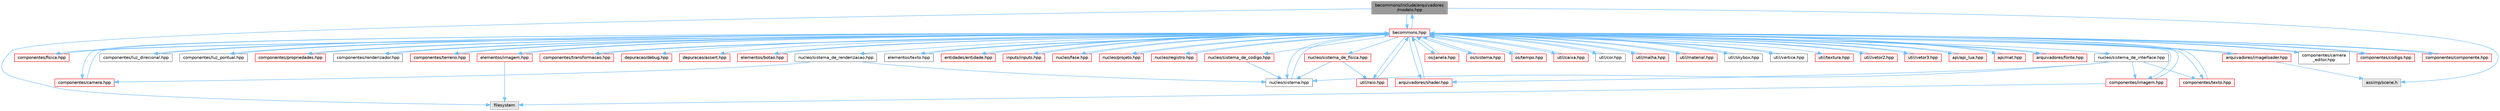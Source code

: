digraph "becommons/include/arquivadores/modelo.hpp"
{
 // LATEX_PDF_SIZE
  bgcolor="transparent";
  edge [fontname=Helvetica,fontsize=10,labelfontname=Helvetica,labelfontsize=10];
  node [fontname=Helvetica,fontsize=10,shape=box,height=0.2,width=0.4];
  Node1 [id="Node000001",label="becommons/include/arquivadores\l/modelo.hpp",height=0.2,width=0.4,color="gray40", fillcolor="grey60", style="filled", fontcolor="black",tooltip="Carrega um modelo usando a biblioteca assimp com base em um diretório."];
  Node1 -> Node2 [id="edge1_Node000001_Node000002",color="steelblue1",style="solid",tooltip=" "];
  Node2 [id="Node000002",label="assimp/scene.h",height=0.2,width=0.4,color="grey60", fillcolor="#E0E0E0", style="filled",tooltip=" "];
  Node1 -> Node3 [id="edge2_Node000001_Node000003",color="steelblue1",style="solid",tooltip=" "];
  Node3 [id="Node000003",label="filesystem",height=0.2,width=0.4,color="grey60", fillcolor="#E0E0E0", style="filled",tooltip=" "];
  Node1 -> Node4 [id="edge3_Node000001_Node000004",color="steelblue1",style="solid",tooltip=" "];
  Node4 [id="Node000004",label="becommons.hpp",height=0.2,width=0.4,color="red", fillcolor="#FFF0F0", style="filled",URL="$becommons_8hpp.html",tooltip=" "];
  Node4 -> Node5 [id="edge4_Node000004_Node000005",color="steelblue1",style="solid",tooltip=" "];
  Node5 [id="Node000005",label="api/api_lua.hpp",height=0.2,width=0.4,color="red", fillcolor="#FFF0F0", style="filled",URL="$api__lua_8hpp.html",tooltip="Gerencia a configuração do luabridge para api lua."];
  Node5 -> Node4 [id="edge5_Node000005_Node000004",color="steelblue1",style="solid",tooltip=" "];
  Node4 -> Node10 [id="edge6_Node000004_Node000010",color="steelblue1",style="solid",tooltip=" "];
  Node10 [id="Node000010",label="api/mat.hpp",height=0.2,width=0.4,color="red", fillcolor="#FFF0F0", style="filled",URL="$mat_8hpp.html",tooltip="Gerencia funçoes matemáticas."];
  Node10 -> Node4 [id="edge7_Node000010_Node000004",color="steelblue1",style="solid",tooltip=" "];
  Node4 -> Node13 [id="edge8_Node000004_Node000013",color="steelblue1",style="solid",tooltip=" "];
  Node13 [id="Node000013",label="arquivadores/fonte.hpp",height=0.2,width=0.4,color="red", fillcolor="#FFF0F0", style="filled",URL="$fonte_8hpp.html",tooltip="Define estruturas básicas para renderização de textos."];
  Node13 -> Node4 [id="edge9_Node000013_Node000004",color="steelblue1",style="solid",tooltip=" "];
  Node4 -> Node18 [id="edge10_Node000004_Node000018",color="steelblue1",style="solid",tooltip=" "];
  Node18 [id="Node000018",label="arquivadores/imageloader.hpp",height=0.2,width=0.4,color="red", fillcolor="#FFF0F0", style="filled",URL="$imageloader_8hpp.html",tooltip="Gerencia as imagems/texturas carregadas na engine."];
  Node18 -> Node2 [id="edge11_Node000018_Node000002",color="steelblue1",style="solid",tooltip=" "];
  Node18 -> Node4 [id="edge12_Node000018_Node000004",color="steelblue1",style="solid",tooltip=" "];
  Node4 -> Node1 [id="edge13_Node000004_Node000001",color="steelblue1",style="solid",tooltip=" "];
  Node4 -> Node23 [id="edge14_Node000004_Node000023",color="steelblue1",style="solid",tooltip=" "];
  Node23 [id="Node000023",label="arquivadores/shader.hpp",height=0.2,width=0.4,color="red", fillcolor="#FFF0F0", style="filled",URL="$shader_8hpp.html",tooltip="Gerencia os shaders GLSL."];
  Node23 -> Node4 [id="edge15_Node000023_Node000004",color="steelblue1",style="solid",tooltip=" "];
  Node4 -> Node29 [id="edge16_Node000004_Node000029",color="steelblue1",style="solid",tooltip=" "];
  Node29 [id="Node000029",label="componentes/camera.hpp",height=0.2,width=0.4,color="red", fillcolor="#FFF0F0", style="filled",URL="$camera_8hpp.html",tooltip="Estrutura básica de câmera."];
  Node29 -> Node4 [id="edge17_Node000029_Node000004",color="steelblue1",style="solid",tooltip=" "];
  Node4 -> Node32 [id="edge18_Node000004_Node000032",color="steelblue1",style="solid",tooltip=" "];
  Node32 [id="Node000032",label="componentes/camera\l_editor.hpp",height=0.2,width=0.4,color="grey40", fillcolor="white", style="filled",URL="$camera__editor_8hpp.html",tooltip=" "];
  Node32 -> Node4 [id="edge19_Node000032_Node000004",color="steelblue1",style="solid",tooltip=" "];
  Node4 -> Node33 [id="edge20_Node000004_Node000033",color="steelblue1",style="solid",tooltip=" "];
  Node33 [id="Node000033",label="componentes/codigo.hpp",height=0.2,width=0.4,color="red", fillcolor="#FFF0F0", style="filled",URL="$codigo_8hpp.html",tooltip="Componente de código para entidades ECS."];
  Node33 -> Node4 [id="edge21_Node000033_Node000004",color="steelblue1",style="solid",tooltip=" "];
  Node4 -> Node35 [id="edge22_Node000004_Node000035",color="steelblue1",style="solid",tooltip=" "];
  Node35 [id="Node000035",label="componentes/componente.hpp",height=0.2,width=0.4,color="red", fillcolor="#FFF0F0", style="filled",URL="$componente_8hpp.html",tooltip="Estrutura base para componetes."];
  Node35 -> Node4 [id="edge23_Node000035_Node000004",color="steelblue1",style="solid",tooltip=" "];
  Node4 -> Node40 [id="edge24_Node000004_Node000040",color="steelblue1",style="solid",tooltip=" "];
  Node40 [id="Node000040",label="componentes/fisica.hpp",height=0.2,width=0.4,color="red", fillcolor="#FFF0F0", style="filled",URL="$fisica_8hpp.html",tooltip="Componente de física para entidades ECS."];
  Node40 -> Node4 [id="edge25_Node000040_Node000004",color="steelblue1",style="solid",tooltip=" "];
  Node4 -> Node41 [id="edge26_Node000004_Node000041",color="steelblue1",style="solid",tooltip=" "];
  Node41 [id="Node000041",label="componentes/imagem.hpp",height=0.2,width=0.4,color="red", fillcolor="#FFF0F0", style="filled",URL="$componentes_2imagem_8hpp.html",tooltip=" "];
  Node41 -> Node3 [id="edge27_Node000041_Node000003",color="steelblue1",style="solid",tooltip=" "];
  Node41 -> Node4 [id="edge28_Node000041_Node000004",color="steelblue1",style="solid",tooltip=" "];
  Node4 -> Node42 [id="edge29_Node000004_Node000042",color="steelblue1",style="solid",tooltip=" "];
  Node42 [id="Node000042",label="componentes/luz_direcional.hpp",height=0.2,width=0.4,color="grey40", fillcolor="white", style="filled",URL="$luz__direcional_8hpp.html",tooltip=" "];
  Node42 -> Node4 [id="edge30_Node000042_Node000004",color="steelblue1",style="solid",tooltip=" "];
  Node4 -> Node43 [id="edge31_Node000004_Node000043",color="steelblue1",style="solid",tooltip=" "];
  Node43 [id="Node000043",label="componentes/luz_pontual.hpp",height=0.2,width=0.4,color="grey40", fillcolor="white", style="filled",URL="$luz__pontual_8hpp.html",tooltip=" "];
  Node43 -> Node4 [id="edge32_Node000043_Node000004",color="steelblue1",style="solid",tooltip=" "];
  Node4 -> Node44 [id="edge33_Node000004_Node000044",color="steelblue1",style="solid",tooltip=" "];
  Node44 [id="Node000044",label="componentes/propriedades.hpp",height=0.2,width=0.4,color="red", fillcolor="#FFF0F0", style="filled",URL="$propriedades_8hpp.html",tooltip=" "];
  Node44 -> Node4 [id="edge34_Node000044_Node000004",color="steelblue1",style="solid",tooltip=" "];
  Node4 -> Node45 [id="edge35_Node000004_Node000045",color="steelblue1",style="solid",tooltip=" "];
  Node45 [id="Node000045",label="componentes/renderizador.hpp",height=0.2,width=0.4,color="grey40", fillcolor="white", style="filled",URL="$renderizador_8hpp.html",tooltip=" "];
  Node45 -> Node4 [id="edge36_Node000045_Node000004",color="steelblue1",style="solid",tooltip=" "];
  Node4 -> Node46 [id="edge37_Node000004_Node000046",color="steelblue1",style="solid",tooltip=" "];
  Node46 [id="Node000046",label="componentes/terreno.hpp",height=0.2,width=0.4,color="red", fillcolor="#FFF0F0", style="filled",URL="$terreno_8hpp.html",tooltip=" "];
  Node46 -> Node4 [id="edge38_Node000046_Node000004",color="steelblue1",style="solid",tooltip=" "];
  Node4 -> Node47 [id="edge39_Node000004_Node000047",color="steelblue1",style="solid",tooltip=" "];
  Node47 [id="Node000047",label="componentes/texto.hpp",height=0.2,width=0.4,color="red", fillcolor="#FFF0F0", style="filled",URL="$componentes_2texto_8hpp.html",tooltip=" "];
  Node47 -> Node4 [id="edge40_Node000047_Node000004",color="steelblue1",style="solid",tooltip=" "];
  Node4 -> Node48 [id="edge41_Node000004_Node000048",color="steelblue1",style="solid",tooltip=" "];
  Node48 [id="Node000048",label="componentes/transformacao.hpp",height=0.2,width=0.4,color="red", fillcolor="#FFF0F0", style="filled",URL="$transformacao_8hpp.html",tooltip="Calcula a mtriz de modelo para um objeto 3d qualquer."];
  Node48 -> Node4 [id="edge42_Node000048_Node000004",color="steelblue1",style="solid",tooltip=" "];
  Node4 -> Node52 [id="edge43_Node000004_Node000052",color="steelblue1",style="solid",tooltip=" "];
  Node52 [id="Node000052",label="depuracao/debug.hpp",height=0.2,width=0.4,color="red", fillcolor="#FFF0F0", style="filled",URL="$debug_8hpp.html",tooltip=" "];
  Node4 -> Node53 [id="edge44_Node000004_Node000053",color="steelblue1",style="solid",tooltip=" "];
  Node53 [id="Node000053",label="depuracao/assert.hpp",height=0.2,width=0.4,color="red", fillcolor="#FFF0F0", style="filled",URL="$assert_8hpp.html",tooltip=" "];
  Node4 -> Node56 [id="edge45_Node000004_Node000056",color="steelblue1",style="solid",tooltip=" "];
  Node56 [id="Node000056",label="elementos/botao.hpp",height=0.2,width=0.4,color="red", fillcolor="#FFF0F0", style="filled",URL="$botao_8hpp.html",tooltip=" "];
  Node56 -> Node4 [id="edge46_Node000056_Node000004",color="steelblue1",style="solid",tooltip=" "];
  Node4 -> Node58 [id="edge47_Node000004_Node000058",color="steelblue1",style="solid",tooltip=" "];
  Node58 [id="Node000058",label="elementos/imagem.hpp",height=0.2,width=0.4,color="red", fillcolor="#FFF0F0", style="filled",URL="$elementos_2imagem_8hpp.html",tooltip="Gerencia a configuração do luabridge para api lua."];
  Node58 -> Node3 [id="edge48_Node000058_Node000003",color="steelblue1",style="solid",tooltip=" "];
  Node58 -> Node4 [id="edge49_Node000058_Node000004",color="steelblue1",style="solid",tooltip=" "];
  Node4 -> Node59 [id="edge50_Node000004_Node000059",color="steelblue1",style="solid",tooltip=" "];
  Node59 [id="Node000059",label="elementos/texto.hpp",height=0.2,width=0.4,color="grey40", fillcolor="white", style="filled",URL="$elementos_2texto_8hpp.html",tooltip=" "];
  Node59 -> Node4 [id="edge51_Node000059_Node000004",color="steelblue1",style="solid",tooltip=" "];
  Node4 -> Node60 [id="edge52_Node000004_Node000060",color="steelblue1",style="solid",tooltip=" "];
  Node60 [id="Node000060",label="entidades/entidade.hpp",height=0.2,width=0.4,color="red", fillcolor="#FFF0F0", style="filled",URL="$entidade_8hpp.html",tooltip="Inclusoes e defini��es relacionadas � entidade."];
  Node60 -> Node4 [id="edge53_Node000060_Node000004",color="steelblue1",style="solid",tooltip=" "];
  Node4 -> Node61 [id="edge54_Node000004_Node000061",color="steelblue1",style="solid",tooltip=" "];
  Node61 [id="Node000061",label="inputs/inputs.hpp",height=0.2,width=0.4,color="red", fillcolor="#FFF0F0", style="filled",URL="$inputs_8hpp.html",tooltip=" "];
  Node61 -> Node4 [id="edge55_Node000061_Node000004",color="steelblue1",style="solid",tooltip=" "];
  Node4 -> Node62 [id="edge56_Node000004_Node000062",color="steelblue1",style="solid",tooltip=" "];
  Node62 [id="Node000062",label="nucleo/fase.hpp",height=0.2,width=0.4,color="red", fillcolor="#FFF0F0", style="filled",URL="$fase_8hpp.html",tooltip="Gerencia sistemas numa fase."];
  Node62 -> Node4 [id="edge57_Node000062_Node000004",color="steelblue1",style="solid",tooltip=" "];
  Node4 -> Node63 [id="edge58_Node000004_Node000063",color="steelblue1",style="solid",tooltip=" "];
  Node63 [id="Node000063",label="nucleo/projeto.hpp",height=0.2,width=0.4,color="red", fillcolor="#FFF0F0", style="filled",URL="$projeto_8hpp.html",tooltip="Gerencia configurações do projeto."];
  Node63 -> Node4 [id="edge59_Node000063_Node000004",color="steelblue1",style="solid",tooltip=" "];
  Node4 -> Node64 [id="edge60_Node000004_Node000064",color="steelblue1",style="solid",tooltip=" "];
  Node64 [id="Node000064",label="nucleo/registro.hpp",height=0.2,width=0.4,color="red", fillcolor="#FFF0F0", style="filled",URL="$registro_8hpp.html",tooltip="Inclusoes e definições relacionadas à registro."];
  Node64 -> Node4 [id="edge61_Node000064_Node000004",color="steelblue1",style="solid",tooltip=" "];
  Node4 -> Node66 [id="edge62_Node000004_Node000066",color="steelblue1",style="solid",tooltip=" "];
  Node66 [id="Node000066",label="nucleo/sistema.hpp",height=0.2,width=0.4,color="grey40", fillcolor="white", style="filled",URL="$nucleo_2sistema_8hpp.html",tooltip=" "];
  Node66 -> Node4 [id="edge63_Node000066_Node000004",color="steelblue1",style="solid",tooltip=" "];
  Node4 -> Node67 [id="edge64_Node000004_Node000067",color="steelblue1",style="solid",tooltip=" "];
  Node67 [id="Node000067",label="nucleo/sistema_de_codigo.hpp",height=0.2,width=0.4,color="red", fillcolor="#FFF0F0", style="filled",URL="$sistema__de__codigo_8hpp.html",tooltip=" "];
  Node67 -> Node66 [id="edge65_Node000067_Node000066",color="steelblue1",style="solid",tooltip=" "];
  Node4 -> Node70 [id="edge66_Node000004_Node000070",color="steelblue1",style="solid",tooltip=" "];
  Node70 [id="Node000070",label="nucleo/sistema_de_fisica.hpp",height=0.2,width=0.4,color="red", fillcolor="#FFF0F0", style="filled",URL="$sistema__de__fisica_8hpp.html",tooltip="Gerencia a fisica de jogo com o bullet3."];
  Node70 -> Node66 [id="edge67_Node000070_Node000066",color="steelblue1",style="solid",tooltip=" "];
  Node70 -> Node71 [id="edge68_Node000070_Node000071",color="steelblue1",style="solid",tooltip=" "];
  Node71 [id="Node000071",label="util/raio.hpp",height=0.2,width=0.4,color="red", fillcolor="#FFF0F0", style="filled",URL="$raio_8hpp.html",tooltip=" "];
  Node71 -> Node4 [id="edge69_Node000071_Node000004",color="steelblue1",style="solid",tooltip=" "];
  Node4 -> Node72 [id="edge70_Node000004_Node000072",color="steelblue1",style="solid",tooltip=" "];
  Node72 [id="Node000072",label="nucleo/sistema_de_interface.hpp",height=0.2,width=0.4,color="grey40", fillcolor="white", style="filled",URL="$sistema__de__interface_8hpp.html",tooltip=" "];
  Node72 -> Node66 [id="edge71_Node000072_Node000066",color="steelblue1",style="solid",tooltip=" "];
  Node72 -> Node23 [id="edge72_Node000072_Node000023",color="steelblue1",style="solid",tooltip=" "];
  Node72 -> Node47 [id="edge73_Node000072_Node000047",color="steelblue1",style="solid",tooltip=" "];
  Node72 -> Node41 [id="edge74_Node000072_Node000041",color="steelblue1",style="solid",tooltip=" "];
  Node4 -> Node73 [id="edge75_Node000004_Node000073",color="steelblue1",style="solid",tooltip=" "];
  Node73 [id="Node000073",label="nucleo/sistema_de_renderizacao.hpp",height=0.2,width=0.4,color="grey40", fillcolor="white", style="filled",URL="$sistema__de__renderizacao_8hpp.html",tooltip="Gerencia a renderizacao."];
  Node73 -> Node66 [id="edge76_Node000073_Node000066",color="steelblue1",style="solid",tooltip=" "];
  Node73 -> Node29 [id="edge77_Node000073_Node000029",color="steelblue1",style="solid",tooltip=" "];
  Node4 -> Node74 [id="edge78_Node000004_Node000074",color="steelblue1",style="solid",tooltip=" "];
  Node74 [id="Node000074",label="os/janela.hpp",height=0.2,width=0.4,color="red", fillcolor="#FFF0F0", style="filled",URL="$janela_8hpp.html",tooltip="Inicia e gerencia janela glfw."];
  Node74 -> Node4 [id="edge79_Node000074_Node000004",color="steelblue1",style="solid",tooltip=" "];
  Node4 -> Node75 [id="edge80_Node000004_Node000075",color="steelblue1",style="solid",tooltip=" "];
  Node75 [id="Node000075",label="os/sistema.hpp",height=0.2,width=0.4,color="red", fillcolor="#FFF0F0", style="filled",URL="$os_2sistema_8hpp.html",tooltip="funçoes do sistema"];
  Node75 -> Node4 [id="edge81_Node000075_Node000004",color="steelblue1",style="solid",tooltip=" "];
  Node4 -> Node78 [id="edge82_Node000004_Node000078",color="steelblue1",style="solid",tooltip=" "];
  Node78 [id="Node000078",label="os/tempo.hpp",height=0.2,width=0.4,color="red", fillcolor="#FFF0F0", style="filled",URL="$tempo_8hpp.html",tooltip="Inicia e gerencia o tempo."];
  Node78 -> Node4 [id="edge83_Node000078_Node000004",color="steelblue1",style="solid",tooltip=" "];
  Node4 -> Node80 [id="edge84_Node000004_Node000080",color="steelblue1",style="solid",tooltip=" "];
  Node80 [id="Node000080",label="util/caixa.hpp",height=0.2,width=0.4,color="red", fillcolor="#FFF0F0", style="filled",URL="$caixa_8hpp.html",tooltip=" "];
  Node80 -> Node4 [id="edge85_Node000080_Node000004",color="steelblue1",style="solid",tooltip=" "];
  Node4 -> Node81 [id="edge86_Node000004_Node000081",color="steelblue1",style="solid",tooltip=" "];
  Node81 [id="Node000081",label="util/cor.hpp",height=0.2,width=0.4,color="grey40", fillcolor="white", style="filled",URL="$cor_8hpp.html",tooltip=" "];
  Node81 -> Node4 [id="edge87_Node000081_Node000004",color="steelblue1",style="solid",tooltip=" "];
  Node4 -> Node82 [id="edge88_Node000004_Node000082",color="steelblue1",style="solid",tooltip=" "];
  Node82 [id="Node000082",label="util/malha.hpp",height=0.2,width=0.4,color="red", fillcolor="#FFF0F0", style="filled",URL="$malha_8hpp.html",tooltip=" "];
  Node82 -> Node4 [id="edge89_Node000082_Node000004",color="steelblue1",style="solid",tooltip=" "];
  Node4 -> Node83 [id="edge90_Node000004_Node000083",color="steelblue1",style="solid",tooltip=" "];
  Node83 [id="Node000083",label="util/material.hpp",height=0.2,width=0.4,color="red", fillcolor="#FFF0F0", style="filled",URL="$material_8hpp.html",tooltip=" "];
  Node83 -> Node4 [id="edge91_Node000083_Node000004",color="steelblue1",style="solid",tooltip=" "];
  Node4 -> Node71 [id="edge92_Node000004_Node000071",color="steelblue1",style="solid",tooltip=" "];
  Node4 -> Node84 [id="edge93_Node000004_Node000084",color="steelblue1",style="solid",tooltip=" "];
  Node84 [id="Node000084",label="util/skybox.hpp",height=0.2,width=0.4,color="grey40", fillcolor="white", style="filled",URL="$skybox_8hpp.html",tooltip=" "];
  Node84 -> Node4 [id="edge94_Node000084_Node000004",color="steelblue1",style="solid",tooltip=" "];
  Node4 -> Node85 [id="edge95_Node000004_Node000085",color="steelblue1",style="solid",tooltip=" "];
  Node85 [id="Node000085",label="util/vertice.hpp",height=0.2,width=0.4,color="grey40", fillcolor="white", style="filled",URL="$vertice_8hpp.html",tooltip=" "];
  Node85 -> Node4 [id="edge96_Node000085_Node000004",color="steelblue1",style="solid",tooltip=" "];
  Node4 -> Node86 [id="edge97_Node000004_Node000086",color="steelblue1",style="solid",tooltip=" "];
  Node86 [id="Node000086",label="util/textura.hpp",height=0.2,width=0.4,color="red", fillcolor="#FFF0F0", style="filled",URL="$textura_8hpp.html",tooltip=" "];
  Node4 -> Node87 [id="edge98_Node000004_Node000087",color="steelblue1",style="solid",tooltip=" "];
  Node87 [id="Node000087",label="util/vetor2.hpp",height=0.2,width=0.4,color="red", fillcolor="#FFF0F0", style="filled",URL="$vetor2_8hpp.html",tooltip=" "];
  Node87 -> Node4 [id="edge99_Node000087_Node000004",color="steelblue1",style="solid",tooltip=" "];
  Node4 -> Node88 [id="edge100_Node000004_Node000088",color="steelblue1",style="solid",tooltip=" "];
  Node88 [id="Node000088",label="util/vetor3.hpp",height=0.2,width=0.4,color="red", fillcolor="#FFF0F0", style="filled",URL="$vetor3_8hpp.html",tooltip=" "];
  Node88 -> Node4 [id="edge101_Node000088_Node000004",color="steelblue1",style="solid",tooltip=" "];
}
